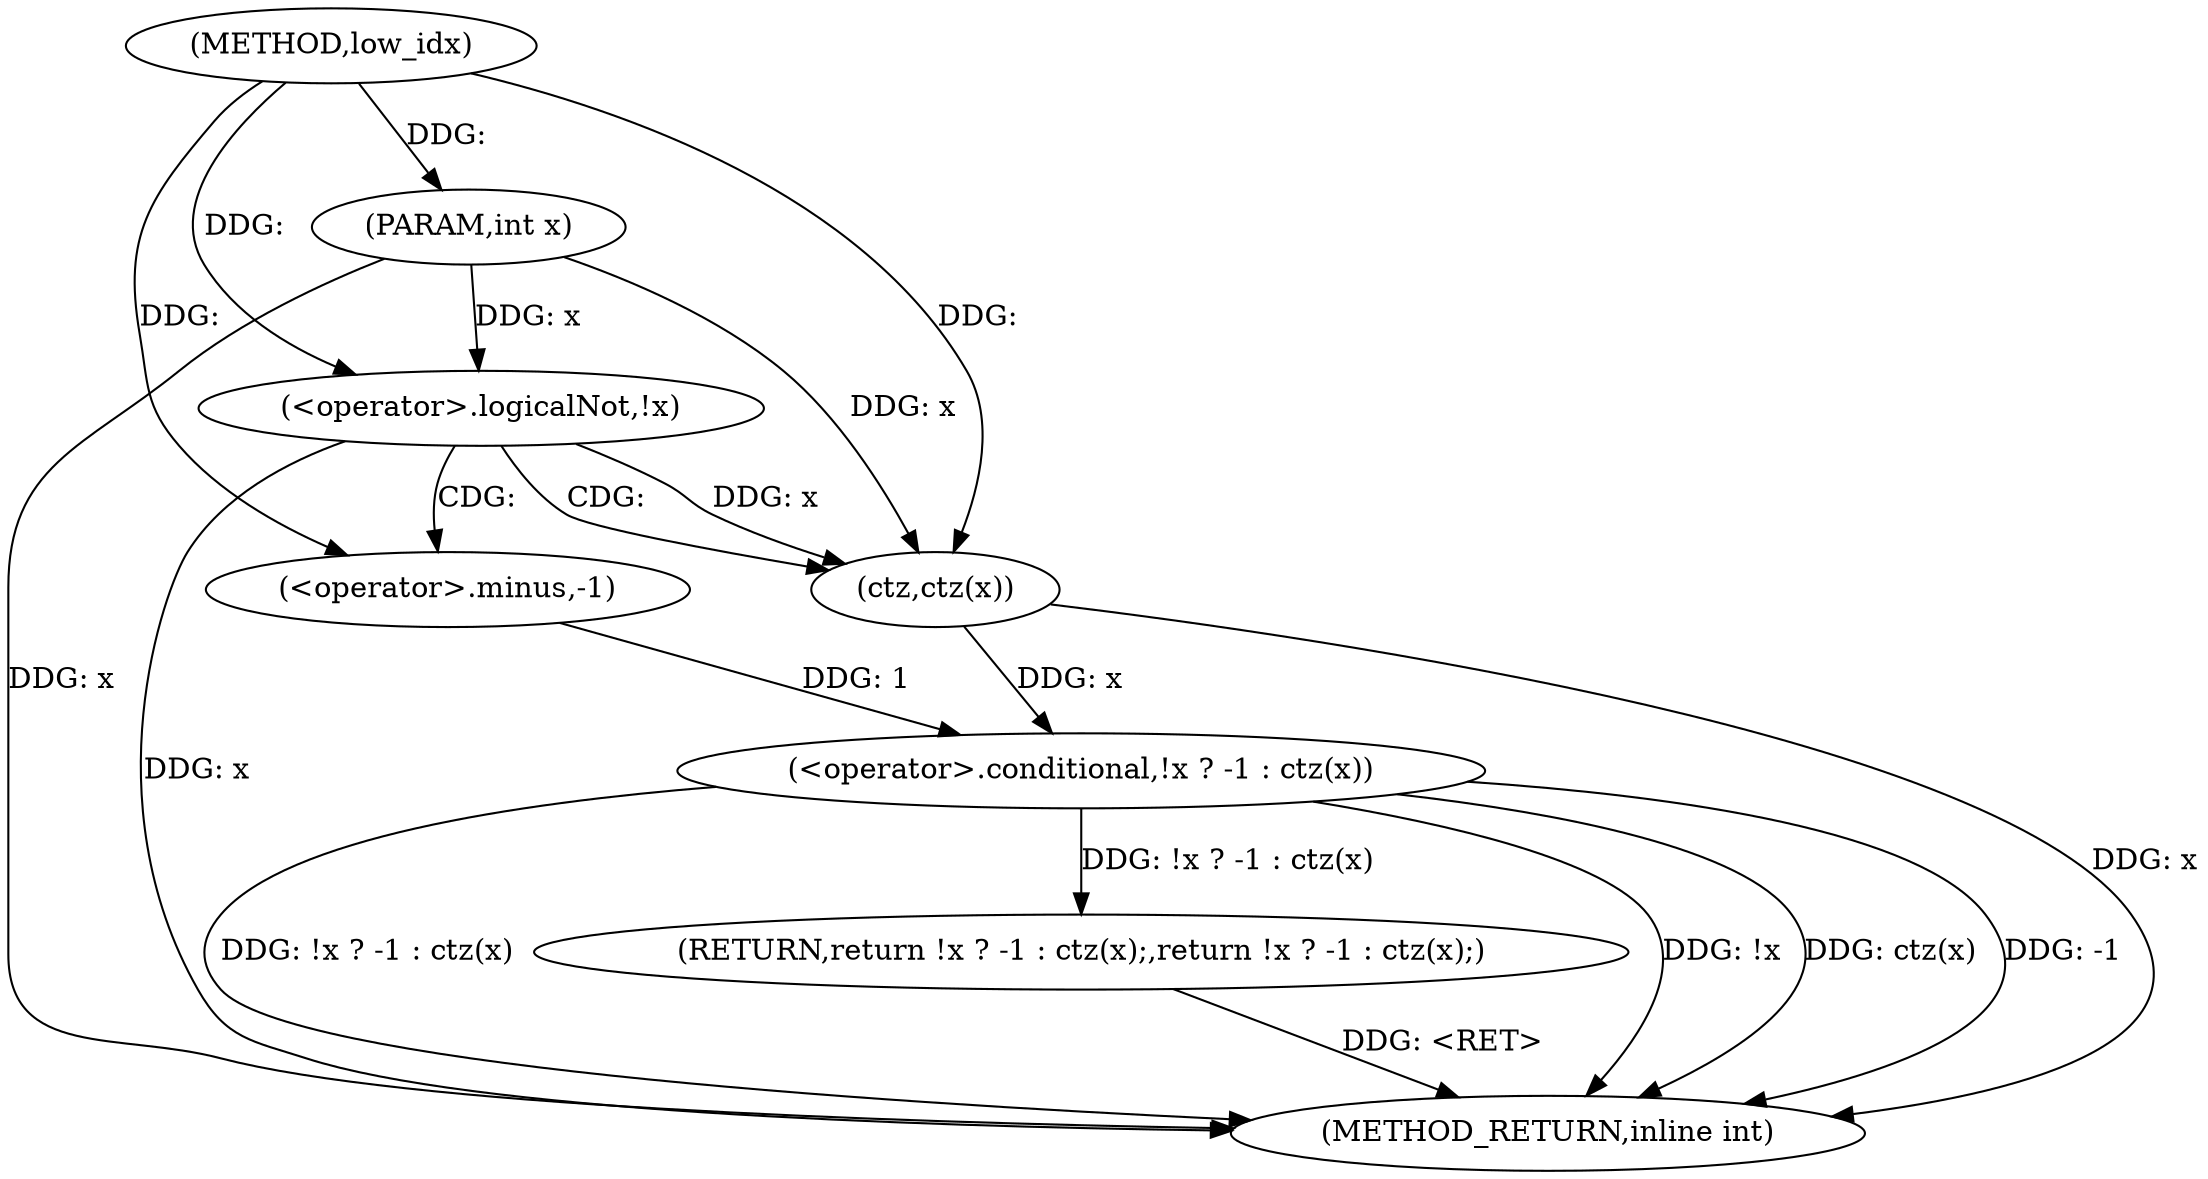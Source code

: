 digraph "low_idx" {  
"1001859" [label = "(METHOD,low_idx)" ]
"1001870" [label = "(METHOD_RETURN,inline int)" ]
"1001860" [label = "(PARAM,int x)" ]
"1001862" [label = "(RETURN,return !x ? -1 : ctz(x);,return !x ? -1 : ctz(x);)" ]
"1001863" [label = "(<operator>.conditional,!x ? -1 : ctz(x))" ]
"1001864" [label = "(<operator>.logicalNot,!x)" ]
"1001866" [label = "(<operator>.minus,-1)" ]
"1001868" [label = "(ctz,ctz(x))" ]
  "1001860" -> "1001870"  [ label = "DDG: x"] 
  "1001864" -> "1001870"  [ label = "DDG: x"] 
  "1001863" -> "1001870"  [ label = "DDG: !x"] 
  "1001868" -> "1001870"  [ label = "DDG: x"] 
  "1001863" -> "1001870"  [ label = "DDG: ctz(x)"] 
  "1001863" -> "1001870"  [ label = "DDG: -1"] 
  "1001863" -> "1001870"  [ label = "DDG: !x ? -1 : ctz(x)"] 
  "1001862" -> "1001870"  [ label = "DDG: <RET>"] 
  "1001859" -> "1001860"  [ label = "DDG: "] 
  "1001863" -> "1001862"  [ label = "DDG: !x ? -1 : ctz(x)"] 
  "1001866" -> "1001863"  [ label = "DDG: 1"] 
  "1001868" -> "1001863"  [ label = "DDG: x"] 
  "1001860" -> "1001864"  [ label = "DDG: x"] 
  "1001859" -> "1001864"  [ label = "DDG: "] 
  "1001859" -> "1001866"  [ label = "DDG: "] 
  "1001864" -> "1001868"  [ label = "DDG: x"] 
  "1001860" -> "1001868"  [ label = "DDG: x"] 
  "1001859" -> "1001868"  [ label = "DDG: "] 
  "1001864" -> "1001866"  [ label = "CDG: "] 
  "1001864" -> "1001868"  [ label = "CDG: "] 
}
